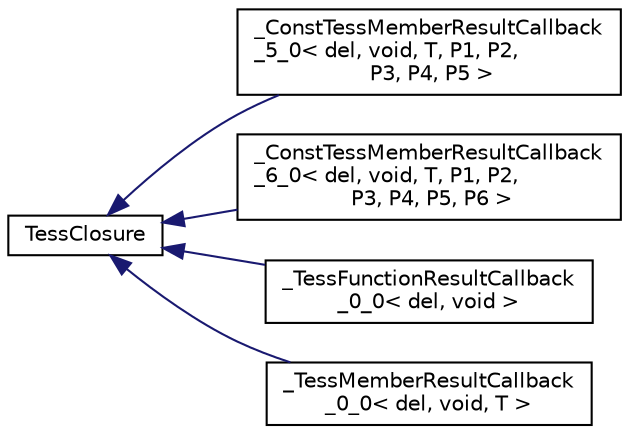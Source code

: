 digraph "Graphical Class Hierarchy"
{
 // LATEX_PDF_SIZE
  edge [fontname="Helvetica",fontsize="10",labelfontname="Helvetica",labelfontsize="10"];
  node [fontname="Helvetica",fontsize="10",shape=record];
  rankdir="LR";
  Node0 [label="TessClosure",height=0.2,width=0.4,color="black", fillcolor="white", style="filled",URL="$class_tess_closure.html",tooltip=" "];
  Node0 -> Node1 [dir="back",color="midnightblue",fontsize="10",style="solid",fontname="Helvetica"];
  Node1 [label="_ConstTessMemberResultCallback\l_5_0\< del, void, T, P1, P2,\l P3, P4, P5 \>",height=0.2,width=0.4,color="black", fillcolor="white", style="filled",URL="$class___const_tess_member_result_callback__5__0_3_01del_00_01void_00_01_t_00_01_p1_00_01_p2_00_01_p3_00_01_p4_00_01_p5_01_4.html",tooltip=" "];
  Node0 -> Node2 [dir="back",color="midnightblue",fontsize="10",style="solid",fontname="Helvetica"];
  Node2 [label="_ConstTessMemberResultCallback\l_6_0\< del, void, T, P1, P2,\l P3, P4, P5, P6 \>",height=0.2,width=0.4,color="black", fillcolor="white", style="filled",URL="$class___const_tess_member_result_callback__6__0_3_01del_00_01void_00_01_t_00_01_p1_00_01_p2_00_0f1bd691cbc1a625fab67fd34fcd4908a.html",tooltip=" "];
  Node0 -> Node3 [dir="back",color="midnightblue",fontsize="10",style="solid",fontname="Helvetica"];
  Node3 [label="_TessFunctionResultCallback\l_0_0\< del, void \>",height=0.2,width=0.4,color="black", fillcolor="white", style="filled",URL="$class___tess_function_result_callback__0__0_3_01del_00_01void_01_4.html",tooltip=" "];
  Node0 -> Node4 [dir="back",color="midnightblue",fontsize="10",style="solid",fontname="Helvetica"];
  Node4 [label="_TessMemberResultCallback\l_0_0\< del, void, T \>",height=0.2,width=0.4,color="black", fillcolor="white", style="filled",URL="$class___tess_member_result_callback__0__0_3_01del_00_01void_00_01_t_01_4.html",tooltip=" "];
}
